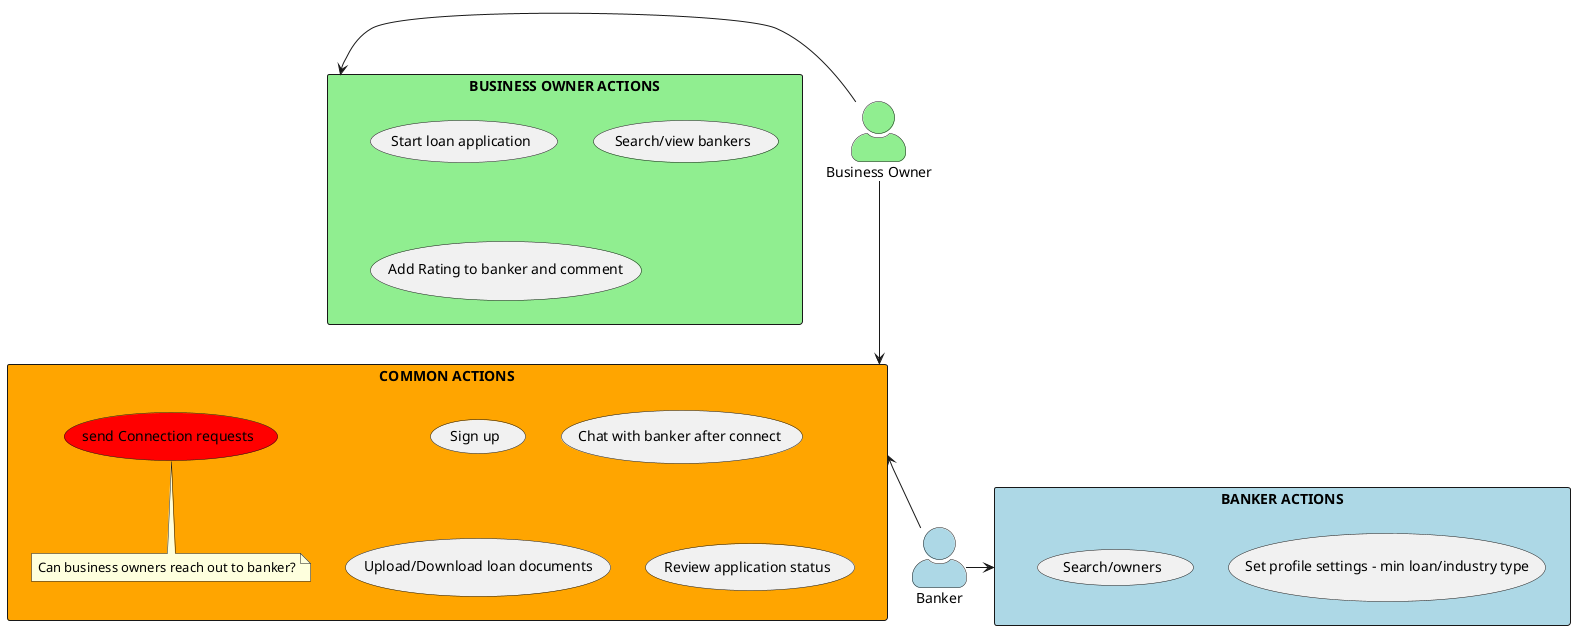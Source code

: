 @startuml
/'Color scheme'/
skinparam actorStyle awesome

/' Actors '/
:Business Owner: as owner #LightGreen
:Banker: as banker #LightBlue

/'Use cases'/

rectangle "COMMON ACTIONS" as ca #orange{
    usecase (Sign up) as signup
    usecase (Chat with banker after connect) as chat
    usecase (send Connection requests) as connect #red
    usecase (Upload/Download loan documents) as uld

    usecase (Review application status) as ras

    note  "Can business owners reach out to banker?" as n1
    connect .. n1
}
/'Packages'/

rectangle "BUSINESS OWNER ACTIONS" as boa #LightGreen{
    (Start loan application)
    (Search/view bankers)
    (Add Rating to banker and comment)

}

rectangle "BANKER ACTIONS"  as ba #LightBlue{
    (Set profile settings - min loan/industry type)
    (Search/owners)

}

/'Connections'/

owner -left--> boa
owner -down--> ca

banker -up-> ca
banker -left-> ba
@enduml